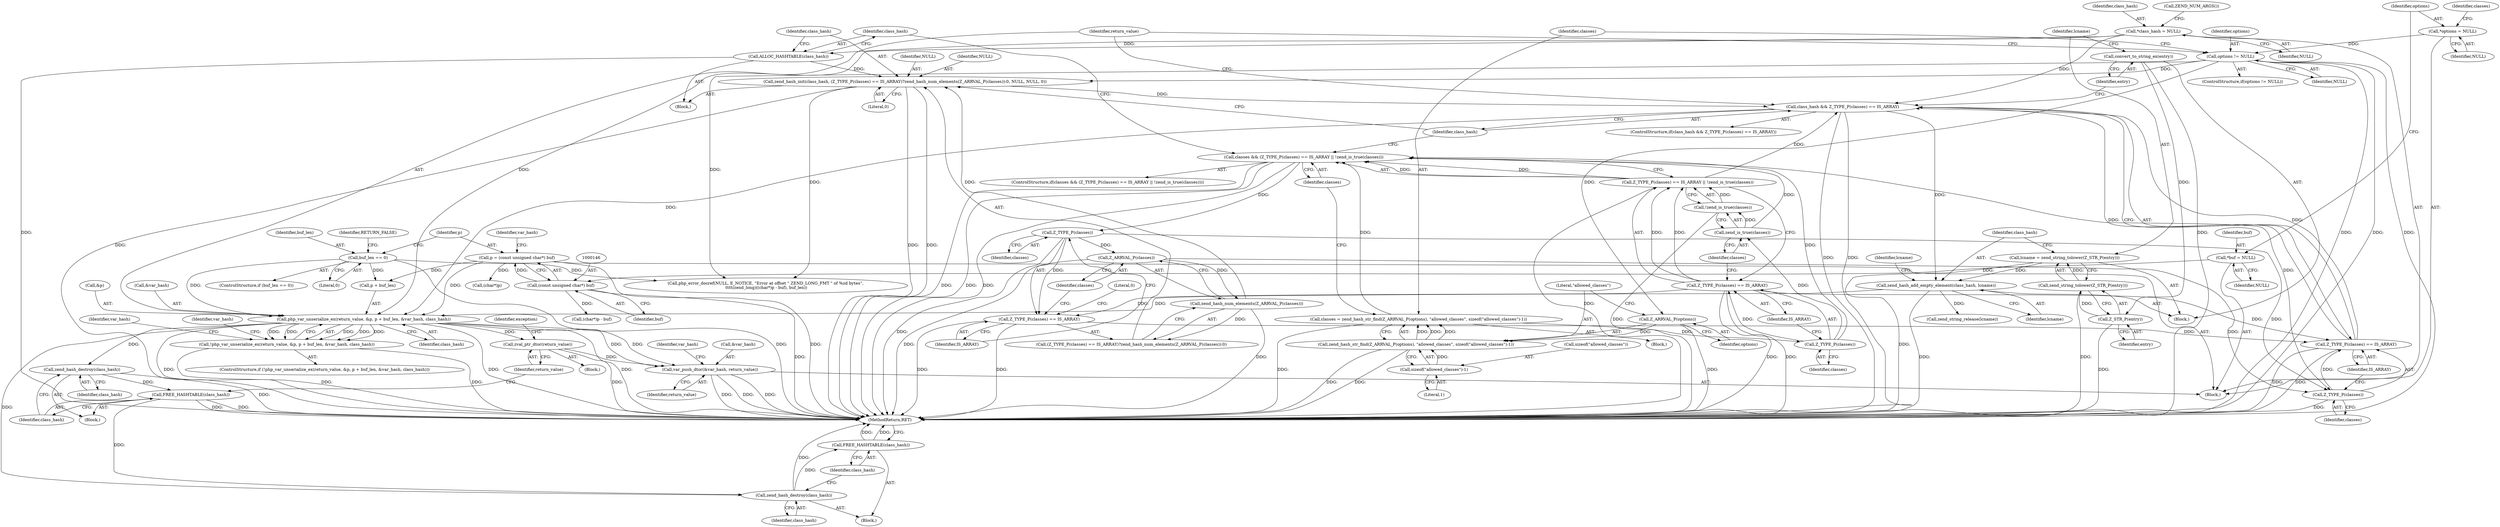 digraph "0_php-src_b2af4e8868726a040234de113436c6e4f6372d17@pointer" {
"1000219" [label="(Call,php_var_unserialize_ex(return_value, &p, p + buf_len, &var_hash, class_hash))"];
"1000143" [label="(Call,p = (const unsigned char*) buf)"];
"1000145" [label="(Call,(const unsigned char*) buf)"];
"1000105" [label="(Call,*buf = NULL)"];
"1000138" [label="(Call,buf_len == 0)"];
"1000194" [label="(Call,class_hash && Z_TYPE_P(classes) == IS_ARRAY)"];
"1000120" [label="(Call,*class_hash = NULL)"];
"1000179" [label="(Call,zend_hash_init(class_hash, (Z_TYPE_P(classes) == IS_ARRAY)?zend_hash_num_elements(Z_ARRVAL_P(classes)):0, NULL, NULL, 0))"];
"1000177" [label="(Call,ALLOC_HASHTABLE(class_hash))"];
"1000186" [label="(Call,zend_hash_num_elements(Z_ARRVAL_P(classes)))"];
"1000187" [label="(Call,Z_ARRVAL_P(classes))"];
"1000183" [label="(Call,Z_TYPE_P(classes))"];
"1000166" [label="(Call,classes && (Z_TYPE_P(classes) == IS_ARRAY || !zend_is_true(classes)))"];
"1000170" [label="(Call,Z_TYPE_P(classes))"];
"1000155" [label="(Call,classes = zend_hash_str_find(Z_ARRVAL_P(options), \"allowed_classes\", sizeof(\"allowed_classes\")-1))"];
"1000157" [label="(Call,zend_hash_str_find(Z_ARRVAL_P(options), \"allowed_classes\", sizeof(\"allowed_classes\")-1))"];
"1000158" [label="(Call,Z_ARRVAL_P(options))"];
"1000151" [label="(Call,options != NULL)"];
"1000112" [label="(Call,*options = NULL)"];
"1000161" [label="(Call,sizeof(\"allowed_classes\")-1)"];
"1000174" [label="(Call,zend_is_true(classes))"];
"1000168" [label="(Call,Z_TYPE_P(classes) == IS_ARRAY || !zend_is_true(classes))"];
"1000169" [label="(Call,Z_TYPE_P(classes) == IS_ARRAY)"];
"1000173" [label="(Call,!zend_is_true(classes))"];
"1000196" [label="(Call,Z_TYPE_P(classes) == IS_ARRAY)"];
"1000197" [label="(Call,Z_TYPE_P(classes))"];
"1000182" [label="(Call,Z_TYPE_P(classes) == IS_ARRAY)"];
"1000211" [label="(Call,zend_hash_add_empty_element(class_hash, lcname))"];
"1000206" [label="(Call,lcname = zend_string_tolower(Z_STR_P(entry)))"];
"1000208" [label="(Call,zend_string_tolower(Z_STR_P(entry)))"];
"1000209" [label="(Call,Z_STR_P(entry))"];
"1000204" [label="(Call,convert_to_string_ex(entry))"];
"1000218" [label="(Call,!php_var_unserialize_ex(return_value, &p, p + buf_len, &var_hash, class_hash))"];
"1000235" [label="(Call,zend_hash_destroy(class_hash))"];
"1000237" [label="(Call,FREE_HASHTABLE(class_hash))"];
"1000268" [label="(Call,zend_hash_destroy(class_hash))"];
"1000270" [label="(Call,FREE_HASHTABLE(class_hash))"];
"1000239" [label="(Call,zval_ptr_dtor(return_value))"];
"1000259" [label="(Call,var_push_dtor(&var_hash, return_value))"];
"1000204" [label="(Call,convert_to_string_ex(entry))"];
"1000177" [label="(Call,ALLOC_HASHTABLE(class_hash))"];
"1000226" [label="(Call,&var_hash)"];
"1000137" [label="(ControlStructure,if (buf_len == 0))"];
"1000252" [label="(Call,(char*)p - buf)"];
"1000203" [label="(Block,)"];
"1000264" [label="(Identifier,var_hash)"];
"1000166" [label="(Call,classes && (Z_TYPE_P(classes) == IS_ARRAY || !zend_is_true(classes)))"];
"1000187" [label="(Call,Z_ARRVAL_P(classes))"];
"1000272" [label="(MethodReturn,RET)"];
"1000183" [label="(Call,Z_TYPE_P(classes))"];
"1000213" [label="(Identifier,lcname)"];
"1000139" [label="(Identifier,buf_len)"];
"1000260" [label="(Call,&var_hash)"];
"1000175" [label="(Identifier,classes)"];
"1000180" [label="(Identifier,class_hash)"];
"1000268" [label="(Call,zend_hash_destroy(class_hash))"];
"1000188" [label="(Identifier,classes)"];
"1000172" [label="(Identifier,IS_ARRAY)"];
"1000246" [label="(Call,php_error_docref(NULL, E_NOTICE, \"Error at offset \" ZEND_LONG_FMT \" of %zd bytes\",\n \t\t\t\t(zend_long)((char*)p - buf), buf_len))"];
"1000179" [label="(Call,zend_hash_init(class_hash, (Z_TYPE_P(classes) == IS_ARRAY)?zend_hash_num_elements(Z_ARRVAL_P(classes)):0, NULL, NULL, 0))"];
"1000181" [label="(Call,(Z_TYPE_P(classes) == IS_ARRAY)?zend_hash_num_elements(Z_ARRVAL_P(classes)):0)"];
"1000270" [label="(Call,FREE_HASHTABLE(class_hash))"];
"1000185" [label="(Identifier,IS_ARRAY)"];
"1000199" [label="(Identifier,IS_ARRAY)"];
"1000165" [label="(ControlStructure,if(classes && (Z_TYPE_P(classes) == IS_ARRAY || !zend_is_true(classes))))"];
"1000209" [label="(Call,Z_STR_P(entry))"];
"1000173" [label="(Call,!zend_is_true(classes))"];
"1000194" [label="(Call,class_hash && Z_TYPE_P(classes) == IS_ARRAY)"];
"1000168" [label="(Call,Z_TYPE_P(classes) == IS_ARRAY || !zend_is_true(classes))"];
"1000152" [label="(Identifier,options)"];
"1000253" [label="(Call,(char*)p)"];
"1000212" [label="(Identifier,class_hash)"];
"1000159" [label="(Identifier,options)"];
"1000191" [label="(Identifier,NULL)"];
"1000120" [label="(Call,*class_hash = NULL)"];
"1000140" [label="(Literal,0)"];
"1000105" [label="(Call,*buf = NULL)"];
"1000162" [label="(Call,sizeof(\"allowed_classes\"))"];
"1000198" [label="(Identifier,classes)"];
"1000261" [label="(Identifier,var_hash)"];
"1000217" [label="(ControlStructure,if (!php_var_unserialize_ex(return_value, &p, p + buf_len, &var_hash, class_hash)))"];
"1000138" [label="(Call,buf_len == 0)"];
"1000157" [label="(Call,zend_hash_str_find(Z_ARRVAL_P(options), \"allowed_classes\", sizeof(\"allowed_classes\")-1))"];
"1000144" [label="(Identifier,p)"];
"1000229" [label="(Block,)"];
"1000259" [label="(Call,var_push_dtor(&var_hash, return_value))"];
"1000117" [label="(Identifier,classes)"];
"1000189" [label="(Literal,0)"];
"1000107" [label="(Identifier,NULL)"];
"1000235" [label="(Call,zend_hash_destroy(class_hash))"];
"1000228" [label="(Identifier,class_hash)"];
"1000153" [label="(Identifier,NULL)"];
"1000154" [label="(Block,)"];
"1000151" [label="(Call,options != NULL)"];
"1000169" [label="(Call,Z_TYPE_P(classes) == IS_ARRAY)"];
"1000143" [label="(Call,p = (const unsigned char*) buf)"];
"1000190" [label="(Identifier,NULL)"];
"1000161" [label="(Call,sizeof(\"allowed_classes\")-1)"];
"1000267" [label="(Block,)"];
"1000114" [label="(Identifier,NULL)"];
"1000186" [label="(Call,zend_hash_num_elements(Z_ARRVAL_P(classes)))"];
"1000184" [label="(Identifier,classes)"];
"1000195" [label="(Identifier,class_hash)"];
"1000155" [label="(Call,classes = zend_hash_str_find(Z_ARRVAL_P(options), \"allowed_classes\", sizeof(\"allowed_classes\")-1))"];
"1000142" [label="(Identifier,RETURN_FALSE)"];
"1000269" [label="(Identifier,class_hash)"];
"1000211" [label="(Call,zend_hash_add_empty_element(class_hash, lcname))"];
"1000240" [label="(Identifier,return_value)"];
"1000234" [label="(Block,)"];
"1000197" [label="(Call,Z_TYPE_P(classes))"];
"1000126" [label="(Call,ZEND_NUM_ARGS())"];
"1000244" [label="(Identifier,exception)"];
"1000176" [label="(Block,)"];
"1000170" [label="(Call,Z_TYPE_P(classes))"];
"1000121" [label="(Identifier,class_hash)"];
"1000112" [label="(Call,*options = NULL)"];
"1000158" [label="(Call,Z_ARRVAL_P(options))"];
"1000196" [label="(Call,Z_TYPE_P(classes) == IS_ARRAY)"];
"1000271" [label="(Identifier,class_hash)"];
"1000149" [label="(Identifier,var_hash)"];
"1000238" [label="(Identifier,class_hash)"];
"1000223" [label="(Call,p + buf_len)"];
"1000122" [label="(Identifier,NULL)"];
"1000147" [label="(Identifier,buf)"];
"1000193" [label="(ControlStructure,if(class_hash && Z_TYPE_P(classes) == IS_ARRAY))"];
"1000207" [label="(Identifier,lcname)"];
"1000262" [label="(Identifier,return_value)"];
"1000192" [label="(Literal,0)"];
"1000239" [label="(Call,zval_ptr_dtor(return_value))"];
"1000156" [label="(Identifier,classes)"];
"1000220" [label="(Identifier,return_value)"];
"1000150" [label="(ControlStructure,if(options != NULL))"];
"1000218" [label="(Call,!php_var_unserialize_ex(return_value, &p, p + buf_len, &var_hash, class_hash))"];
"1000210" [label="(Identifier,entry)"];
"1000182" [label="(Call,Z_TYPE_P(classes) == IS_ARRAY)"];
"1000174" [label="(Call,zend_is_true(classes))"];
"1000164" [label="(Literal,1)"];
"1000219" [label="(Call,php_var_unserialize_ex(return_value, &p, p + buf_len, &var_hash, class_hash))"];
"1000145" [label="(Call,(const unsigned char*) buf)"];
"1000171" [label="(Identifier,classes)"];
"1000214" [label="(Call,zend_string_release(lcname))"];
"1000178" [label="(Identifier,class_hash)"];
"1000205" [label="(Identifier,entry)"];
"1000236" [label="(Identifier,class_hash)"];
"1000103" [label="(Block,)"];
"1000106" [label="(Identifier,buf)"];
"1000221" [label="(Call,&p)"];
"1000231" [label="(Identifier,var_hash)"];
"1000215" [label="(Identifier,lcname)"];
"1000237" [label="(Call,FREE_HASHTABLE(class_hash))"];
"1000206" [label="(Call,lcname = zend_string_tolower(Z_STR_P(entry)))"];
"1000113" [label="(Identifier,options)"];
"1000208" [label="(Call,zend_string_tolower(Z_STR_P(entry)))"];
"1000160" [label="(Literal,\"allowed_classes\")"];
"1000167" [label="(Identifier,classes)"];
"1000219" -> "1000218"  [label="AST: "];
"1000219" -> "1000228"  [label="CFG: "];
"1000220" -> "1000219"  [label="AST: "];
"1000221" -> "1000219"  [label="AST: "];
"1000223" -> "1000219"  [label="AST: "];
"1000226" -> "1000219"  [label="AST: "];
"1000228" -> "1000219"  [label="AST: "];
"1000218" -> "1000219"  [label="CFG: "];
"1000219" -> "1000272"  [label="DDG: "];
"1000219" -> "1000272"  [label="DDG: "];
"1000219" -> "1000272"  [label="DDG: "];
"1000219" -> "1000218"  [label="DDG: "];
"1000219" -> "1000218"  [label="DDG: "];
"1000219" -> "1000218"  [label="DDG: "];
"1000219" -> "1000218"  [label="DDG: "];
"1000219" -> "1000218"  [label="DDG: "];
"1000143" -> "1000219"  [label="DDG: "];
"1000138" -> "1000219"  [label="DDG: "];
"1000194" -> "1000219"  [label="DDG: "];
"1000120" -> "1000219"  [label="DDG: "];
"1000211" -> "1000219"  [label="DDG: "];
"1000219" -> "1000235"  [label="DDG: "];
"1000219" -> "1000239"  [label="DDG: "];
"1000219" -> "1000259"  [label="DDG: "];
"1000219" -> "1000259"  [label="DDG: "];
"1000219" -> "1000268"  [label="DDG: "];
"1000143" -> "1000103"  [label="AST: "];
"1000143" -> "1000145"  [label="CFG: "];
"1000144" -> "1000143"  [label="AST: "];
"1000145" -> "1000143"  [label="AST: "];
"1000149" -> "1000143"  [label="CFG: "];
"1000143" -> "1000272"  [label="DDG: "];
"1000145" -> "1000143"  [label="DDG: "];
"1000143" -> "1000223"  [label="DDG: "];
"1000143" -> "1000253"  [label="DDG: "];
"1000145" -> "1000147"  [label="CFG: "];
"1000146" -> "1000145"  [label="AST: "];
"1000147" -> "1000145"  [label="AST: "];
"1000145" -> "1000272"  [label="DDG: "];
"1000105" -> "1000145"  [label="DDG: "];
"1000145" -> "1000252"  [label="DDG: "];
"1000105" -> "1000103"  [label="AST: "];
"1000105" -> "1000107"  [label="CFG: "];
"1000106" -> "1000105"  [label="AST: "];
"1000107" -> "1000105"  [label="AST: "];
"1000113" -> "1000105"  [label="CFG: "];
"1000138" -> "1000137"  [label="AST: "];
"1000138" -> "1000140"  [label="CFG: "];
"1000139" -> "1000138"  [label="AST: "];
"1000140" -> "1000138"  [label="AST: "];
"1000142" -> "1000138"  [label="CFG: "];
"1000144" -> "1000138"  [label="CFG: "];
"1000138" -> "1000272"  [label="DDG: "];
"1000138" -> "1000223"  [label="DDG: "];
"1000138" -> "1000246"  [label="DDG: "];
"1000194" -> "1000193"  [label="AST: "];
"1000194" -> "1000195"  [label="CFG: "];
"1000194" -> "1000196"  [label="CFG: "];
"1000195" -> "1000194"  [label="AST: "];
"1000196" -> "1000194"  [label="AST: "];
"1000205" -> "1000194"  [label="CFG: "];
"1000220" -> "1000194"  [label="CFG: "];
"1000194" -> "1000272"  [label="DDG: "];
"1000194" -> "1000272"  [label="DDG: "];
"1000120" -> "1000194"  [label="DDG: "];
"1000179" -> "1000194"  [label="DDG: "];
"1000168" -> "1000194"  [label="DDG: "];
"1000196" -> "1000194"  [label="DDG: "];
"1000196" -> "1000194"  [label="DDG: "];
"1000194" -> "1000211"  [label="DDG: "];
"1000120" -> "1000103"  [label="AST: "];
"1000120" -> "1000122"  [label="CFG: "];
"1000121" -> "1000120"  [label="AST: "];
"1000122" -> "1000120"  [label="AST: "];
"1000126" -> "1000120"  [label="CFG: "];
"1000120" -> "1000177"  [label="DDG: "];
"1000179" -> "1000176"  [label="AST: "];
"1000179" -> "1000192"  [label="CFG: "];
"1000180" -> "1000179"  [label="AST: "];
"1000181" -> "1000179"  [label="AST: "];
"1000190" -> "1000179"  [label="AST: "];
"1000191" -> "1000179"  [label="AST: "];
"1000192" -> "1000179"  [label="AST: "];
"1000195" -> "1000179"  [label="CFG: "];
"1000179" -> "1000272"  [label="DDG: "];
"1000179" -> "1000272"  [label="DDG: "];
"1000179" -> "1000272"  [label="DDG: "];
"1000177" -> "1000179"  [label="DDG: "];
"1000186" -> "1000179"  [label="DDG: "];
"1000151" -> "1000179"  [label="DDG: "];
"1000179" -> "1000246"  [label="DDG: "];
"1000177" -> "1000176"  [label="AST: "];
"1000177" -> "1000178"  [label="CFG: "];
"1000178" -> "1000177"  [label="AST: "];
"1000180" -> "1000177"  [label="CFG: "];
"1000177" -> "1000272"  [label="DDG: "];
"1000186" -> "1000181"  [label="AST: "];
"1000186" -> "1000187"  [label="CFG: "];
"1000187" -> "1000186"  [label="AST: "];
"1000181" -> "1000186"  [label="CFG: "];
"1000186" -> "1000272"  [label="DDG: "];
"1000186" -> "1000181"  [label="DDG: "];
"1000187" -> "1000186"  [label="DDG: "];
"1000187" -> "1000188"  [label="CFG: "];
"1000188" -> "1000187"  [label="AST: "];
"1000187" -> "1000272"  [label="DDG: "];
"1000183" -> "1000187"  [label="DDG: "];
"1000187" -> "1000197"  [label="DDG: "];
"1000183" -> "1000182"  [label="AST: "];
"1000183" -> "1000184"  [label="CFG: "];
"1000184" -> "1000183"  [label="AST: "];
"1000185" -> "1000183"  [label="CFG: "];
"1000183" -> "1000272"  [label="DDG: "];
"1000183" -> "1000182"  [label="DDG: "];
"1000166" -> "1000183"  [label="DDG: "];
"1000183" -> "1000197"  [label="DDG: "];
"1000166" -> "1000165"  [label="AST: "];
"1000166" -> "1000167"  [label="CFG: "];
"1000166" -> "1000168"  [label="CFG: "];
"1000167" -> "1000166"  [label="AST: "];
"1000168" -> "1000166"  [label="AST: "];
"1000178" -> "1000166"  [label="CFG: "];
"1000195" -> "1000166"  [label="CFG: "];
"1000166" -> "1000272"  [label="DDG: "];
"1000166" -> "1000272"  [label="DDG: "];
"1000166" -> "1000272"  [label="DDG: "];
"1000170" -> "1000166"  [label="DDG: "];
"1000155" -> "1000166"  [label="DDG: "];
"1000174" -> "1000166"  [label="DDG: "];
"1000168" -> "1000166"  [label="DDG: "];
"1000168" -> "1000166"  [label="DDG: "];
"1000166" -> "1000197"  [label="DDG: "];
"1000170" -> "1000169"  [label="AST: "];
"1000170" -> "1000171"  [label="CFG: "];
"1000171" -> "1000170"  [label="AST: "];
"1000172" -> "1000170"  [label="CFG: "];
"1000170" -> "1000169"  [label="DDG: "];
"1000155" -> "1000170"  [label="DDG: "];
"1000170" -> "1000174"  [label="DDG: "];
"1000155" -> "1000154"  [label="AST: "];
"1000155" -> "1000157"  [label="CFG: "];
"1000156" -> "1000155"  [label="AST: "];
"1000157" -> "1000155"  [label="AST: "];
"1000167" -> "1000155"  [label="CFG: "];
"1000155" -> "1000272"  [label="DDG: "];
"1000157" -> "1000155"  [label="DDG: "];
"1000157" -> "1000155"  [label="DDG: "];
"1000157" -> "1000155"  [label="DDG: "];
"1000157" -> "1000161"  [label="CFG: "];
"1000158" -> "1000157"  [label="AST: "];
"1000160" -> "1000157"  [label="AST: "];
"1000161" -> "1000157"  [label="AST: "];
"1000157" -> "1000272"  [label="DDG: "];
"1000157" -> "1000272"  [label="DDG: "];
"1000158" -> "1000157"  [label="DDG: "];
"1000161" -> "1000157"  [label="DDG: "];
"1000158" -> "1000159"  [label="CFG: "];
"1000159" -> "1000158"  [label="AST: "];
"1000160" -> "1000158"  [label="CFG: "];
"1000158" -> "1000272"  [label="DDG: "];
"1000151" -> "1000158"  [label="DDG: "];
"1000151" -> "1000150"  [label="AST: "];
"1000151" -> "1000153"  [label="CFG: "];
"1000152" -> "1000151"  [label="AST: "];
"1000153" -> "1000151"  [label="AST: "];
"1000156" -> "1000151"  [label="CFG: "];
"1000220" -> "1000151"  [label="CFG: "];
"1000151" -> "1000272"  [label="DDG: "];
"1000151" -> "1000272"  [label="DDG: "];
"1000151" -> "1000272"  [label="DDG: "];
"1000112" -> "1000151"  [label="DDG: "];
"1000151" -> "1000246"  [label="DDG: "];
"1000112" -> "1000103"  [label="AST: "];
"1000112" -> "1000114"  [label="CFG: "];
"1000113" -> "1000112"  [label="AST: "];
"1000114" -> "1000112"  [label="AST: "];
"1000117" -> "1000112"  [label="CFG: "];
"1000161" -> "1000164"  [label="CFG: "];
"1000162" -> "1000161"  [label="AST: "];
"1000164" -> "1000161"  [label="AST: "];
"1000174" -> "1000173"  [label="AST: "];
"1000174" -> "1000175"  [label="CFG: "];
"1000175" -> "1000174"  [label="AST: "];
"1000173" -> "1000174"  [label="CFG: "];
"1000174" -> "1000173"  [label="DDG: "];
"1000168" -> "1000169"  [label="CFG: "];
"1000168" -> "1000173"  [label="CFG: "];
"1000169" -> "1000168"  [label="AST: "];
"1000173" -> "1000168"  [label="AST: "];
"1000168" -> "1000272"  [label="DDG: "];
"1000169" -> "1000168"  [label="DDG: "];
"1000169" -> "1000168"  [label="DDG: "];
"1000173" -> "1000168"  [label="DDG: "];
"1000169" -> "1000172"  [label="CFG: "];
"1000172" -> "1000169"  [label="AST: "];
"1000175" -> "1000169"  [label="CFG: "];
"1000169" -> "1000272"  [label="DDG: "];
"1000169" -> "1000272"  [label="DDG: "];
"1000169" -> "1000182"  [label="DDG: "];
"1000169" -> "1000196"  [label="DDG: "];
"1000173" -> "1000272"  [label="DDG: "];
"1000196" -> "1000199"  [label="CFG: "];
"1000197" -> "1000196"  [label="AST: "];
"1000199" -> "1000196"  [label="AST: "];
"1000196" -> "1000272"  [label="DDG: "];
"1000196" -> "1000272"  [label="DDG: "];
"1000197" -> "1000196"  [label="DDG: "];
"1000182" -> "1000196"  [label="DDG: "];
"1000197" -> "1000198"  [label="CFG: "];
"1000198" -> "1000197"  [label="AST: "];
"1000199" -> "1000197"  [label="CFG: "];
"1000197" -> "1000272"  [label="DDG: "];
"1000182" -> "1000181"  [label="AST: "];
"1000182" -> "1000185"  [label="CFG: "];
"1000185" -> "1000182"  [label="AST: "];
"1000188" -> "1000182"  [label="CFG: "];
"1000189" -> "1000182"  [label="CFG: "];
"1000182" -> "1000272"  [label="DDG: "];
"1000182" -> "1000272"  [label="DDG: "];
"1000211" -> "1000203"  [label="AST: "];
"1000211" -> "1000213"  [label="CFG: "];
"1000212" -> "1000211"  [label="AST: "];
"1000213" -> "1000211"  [label="AST: "];
"1000215" -> "1000211"  [label="CFG: "];
"1000211" -> "1000272"  [label="DDG: "];
"1000206" -> "1000211"  [label="DDG: "];
"1000211" -> "1000214"  [label="DDG: "];
"1000206" -> "1000203"  [label="AST: "];
"1000206" -> "1000208"  [label="CFG: "];
"1000207" -> "1000206"  [label="AST: "];
"1000208" -> "1000206"  [label="AST: "];
"1000212" -> "1000206"  [label="CFG: "];
"1000206" -> "1000272"  [label="DDG: "];
"1000208" -> "1000206"  [label="DDG: "];
"1000208" -> "1000209"  [label="CFG: "];
"1000209" -> "1000208"  [label="AST: "];
"1000208" -> "1000272"  [label="DDG: "];
"1000209" -> "1000208"  [label="DDG: "];
"1000209" -> "1000210"  [label="CFG: "];
"1000210" -> "1000209"  [label="AST: "];
"1000209" -> "1000272"  [label="DDG: "];
"1000204" -> "1000209"  [label="DDG: "];
"1000204" -> "1000203"  [label="AST: "];
"1000204" -> "1000205"  [label="CFG: "];
"1000205" -> "1000204"  [label="AST: "];
"1000207" -> "1000204"  [label="CFG: "];
"1000204" -> "1000272"  [label="DDG: "];
"1000218" -> "1000217"  [label="AST: "];
"1000231" -> "1000218"  [label="CFG: "];
"1000261" -> "1000218"  [label="CFG: "];
"1000218" -> "1000272"  [label="DDG: "];
"1000218" -> "1000272"  [label="DDG: "];
"1000235" -> "1000234"  [label="AST: "];
"1000235" -> "1000236"  [label="CFG: "];
"1000236" -> "1000235"  [label="AST: "];
"1000238" -> "1000235"  [label="CFG: "];
"1000235" -> "1000272"  [label="DDG: "];
"1000235" -> "1000237"  [label="DDG: "];
"1000237" -> "1000234"  [label="AST: "];
"1000237" -> "1000238"  [label="CFG: "];
"1000238" -> "1000237"  [label="AST: "];
"1000240" -> "1000237"  [label="CFG: "];
"1000237" -> "1000272"  [label="DDG: "];
"1000237" -> "1000272"  [label="DDG: "];
"1000237" -> "1000268"  [label="DDG: "];
"1000268" -> "1000267"  [label="AST: "];
"1000268" -> "1000269"  [label="CFG: "];
"1000269" -> "1000268"  [label="AST: "];
"1000271" -> "1000268"  [label="CFG: "];
"1000268" -> "1000272"  [label="DDG: "];
"1000268" -> "1000270"  [label="DDG: "];
"1000270" -> "1000267"  [label="AST: "];
"1000270" -> "1000271"  [label="CFG: "];
"1000271" -> "1000270"  [label="AST: "];
"1000272" -> "1000270"  [label="CFG: "];
"1000270" -> "1000272"  [label="DDG: "];
"1000270" -> "1000272"  [label="DDG: "];
"1000239" -> "1000229"  [label="AST: "];
"1000239" -> "1000240"  [label="CFG: "];
"1000240" -> "1000239"  [label="AST: "];
"1000244" -> "1000239"  [label="CFG: "];
"1000239" -> "1000272"  [label="DDG: "];
"1000239" -> "1000259"  [label="DDG: "];
"1000259" -> "1000103"  [label="AST: "];
"1000259" -> "1000262"  [label="CFG: "];
"1000260" -> "1000259"  [label="AST: "];
"1000262" -> "1000259"  [label="AST: "];
"1000264" -> "1000259"  [label="CFG: "];
"1000259" -> "1000272"  [label="DDG: "];
"1000259" -> "1000272"  [label="DDG: "];
"1000259" -> "1000272"  [label="DDG: "];
}

